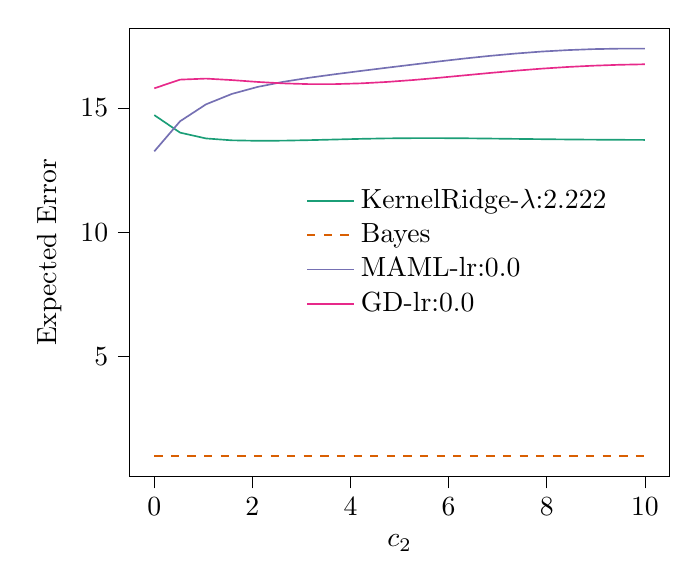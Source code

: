 % This file was created with tikzplotlib v0.10.1.
\begin{tikzpicture}

\definecolor{chocolate217952}{RGB}{217,95,2}
\definecolor{darkcyan27158119}{RGB}{27,158,119}
\definecolor{darkgray176}{RGB}{176,176,176}
\definecolor{deeppink23141138}{RGB}{231,41,138}
\definecolor{lightslategray117112179}{RGB}{117,112,179}

\begin{axis}[
legend cell align={left},
legend style={fill opacity=0.8, draw opacity=1, text opacity=1, at={(0.91,0.5)}, anchor=east, draw=none},
tick align=outside,
tick pos=left,
x grid style={darkgray176},
xlabel={\(\displaystyle c_{2}\)},
xmin=-0.499, xmax=10.5,
xtick style={color=black},
y grid style={darkgray176},
ylabel={Expected Error},
ymin=0.182, ymax=18.203,
ytick style={color=black}
]
\addplot [semithick, darkcyan27158119]
table {%
0.001 14.711
0.527 14.006
1.054 13.773
1.58 13.697
2.106 13.678
2.632 13.684
3.159 13.704
3.685 13.73
4.211 13.756
4.737 13.775
5.264 13.784
5.79 13.785
6.316 13.779
6.842 13.768
7.369 13.755
7.895 13.743
8.421 13.732
8.947 13.724
9.474 13.718
10 13.713
};
\addlegendentry{KernelRidge-$\lambda$:2.222}
\addplot [semithick, chocolate217952, dashed]
table {%
0.001 1.001
0.527 1.001
1.054 1.001
1.58 1.001
2.106 1.001
2.632 1.001
3.159 1.001
3.685 1.001
4.211 1.001
4.737 1.001
5.264 1.001
5.79 1.001
6.316 1.001
6.842 1.001
7.369 1.001
7.895 1.001
8.421 1.001
8.947 1.001
9.474 1.001
10 1.001
};
\addlegendentry{Bayes}
\addplot [semithick, lightslategray117112179]
table {%
0.001 13.254
0.527 14.464
1.054 15.142
1.58 15.561
2.106 15.843
2.632 16.049
3.159 16.213
3.685 16.354
4.211 16.486
4.737 16.614
5.264 16.74
5.79 16.865
6.316 16.984
6.842 17.092
7.369 17.186
7.895 17.265
8.421 17.323
8.947 17.363
9.474 17.382
10 17.384
};
\addlegendentry{MAML-lr:0.0}
\addplot [semithick, deeppink23141138]
table {%
0.001 15.788
0.527 16.137
1.054 16.178
1.58 16.119
2.106 16.044
2.632 15.986
3.159 15.956
3.685 15.957
4.211 15.987
4.737 16.043
5.264 16.119
5.79 16.209
6.316 16.307
6.842 16.405
7.369 16.496
7.895 16.578
8.421 16.645
8.947 16.697
9.474 16.733
10 16.754
};
\addlegendentry{GD-lr:0.0}
\end{axis}

\end{tikzpicture}
